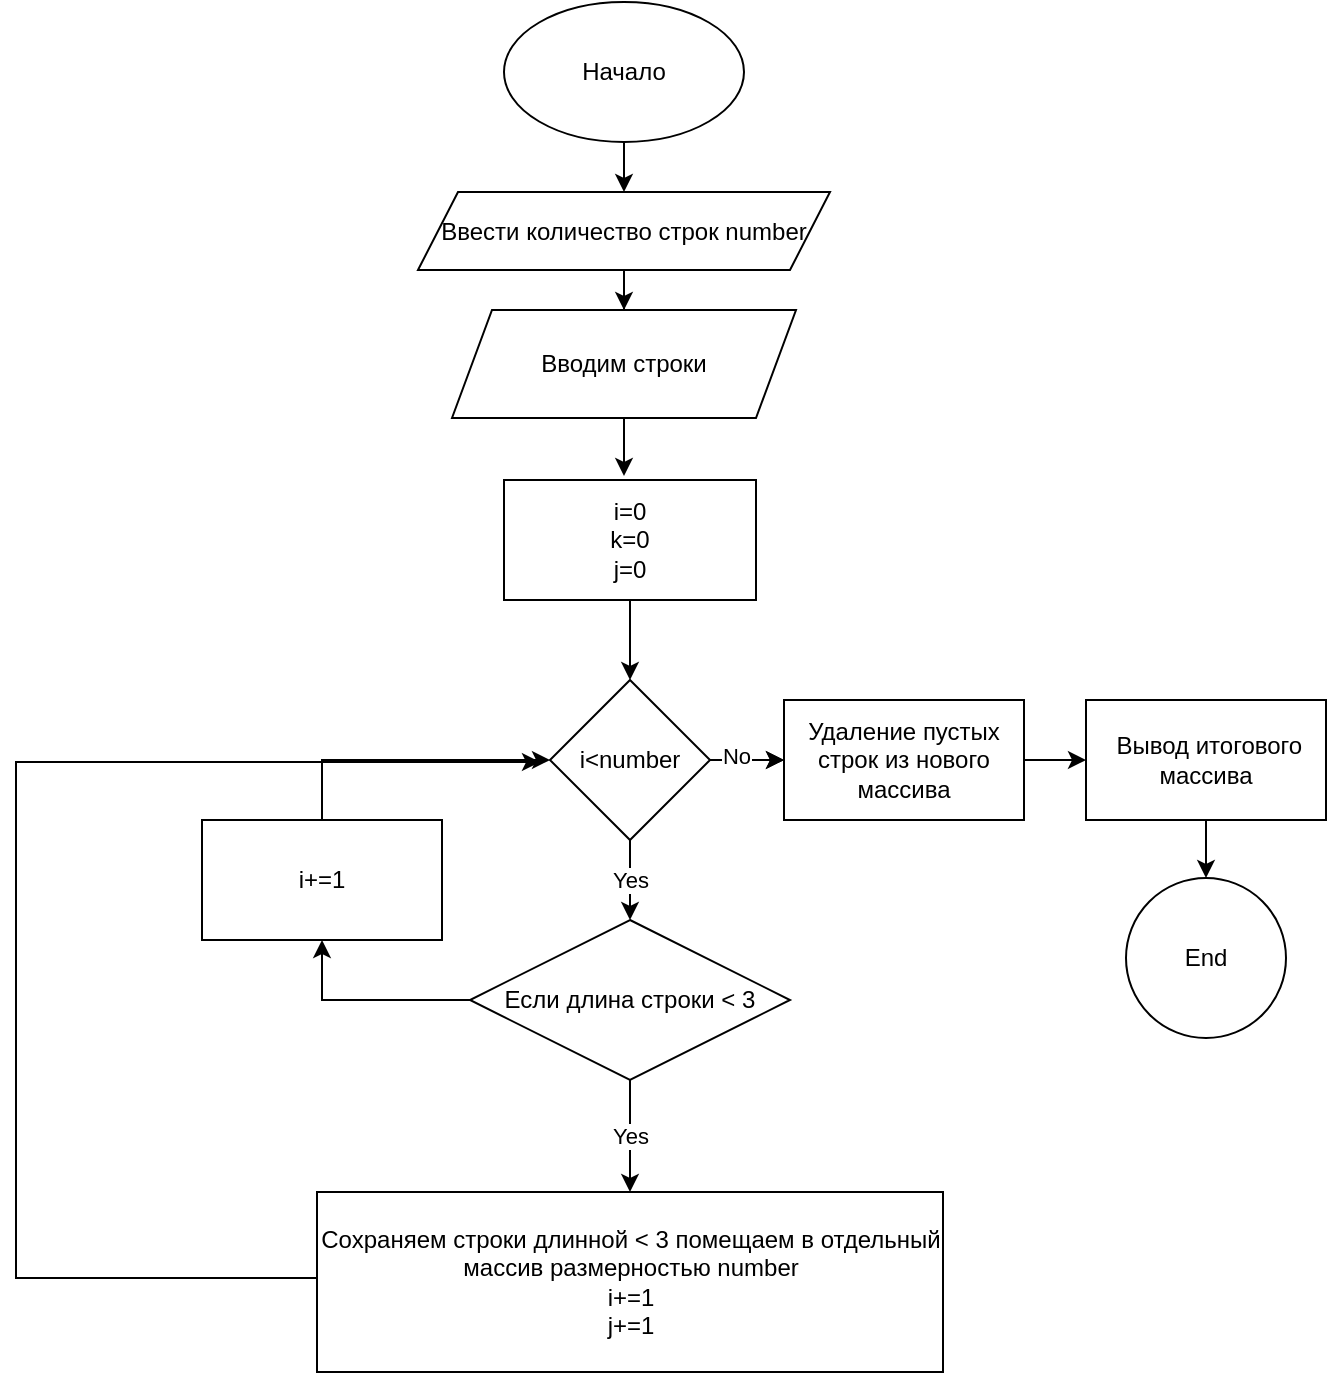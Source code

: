 <mxfile version="23.0.2" type="device">
  <diagram id="cOHuTP1pYgrvLO6Tfsh5" name="Страница — 1">
    <mxGraphModel dx="794" dy="412" grid="0" gridSize="10" guides="1" tooltips="1" connect="1" arrows="1" fold="1" page="1" pageScale="1" pageWidth="827" pageHeight="1169" math="0" shadow="0">
      <root>
        <mxCell id="0" />
        <mxCell id="1" parent="0" />
        <mxCell id="Wbz9XeCnoEIk-ah3k2y4-1" style="edgeStyle=orthogonalEdgeStyle;rounded=0;orthogonalLoop=1;jettySize=auto;html=1;entryX=0.5;entryY=0;entryDx=0;entryDy=0;" parent="1" source="cre11UN86rXWIP7FDUhN-1" target="cre11UN86rXWIP7FDUhN-3" edge="1">
          <mxGeometry relative="1" as="geometry" />
        </mxCell>
        <mxCell id="cre11UN86rXWIP7FDUhN-1" value="Начало" style="ellipse;whiteSpace=wrap;html=1;" parent="1" vertex="1">
          <mxGeometry x="351" y="11" width="120" height="70" as="geometry" />
        </mxCell>
        <mxCell id="Tlw1i-vuFKHMA6Sr1lG0-7" style="edgeStyle=orthogonalEdgeStyle;rounded=0;orthogonalLoop=1;jettySize=auto;html=1;entryX=0.5;entryY=0;entryDx=0;entryDy=0;" edge="1" parent="1" source="cre11UN86rXWIP7FDUhN-3" target="Tlw1i-vuFKHMA6Sr1lG0-6">
          <mxGeometry relative="1" as="geometry" />
        </mxCell>
        <mxCell id="cre11UN86rXWIP7FDUhN-3" value="Ввести количество строк number" style="shape=parallelogram;perimeter=parallelogramPerimeter;whiteSpace=wrap;html=1;fixedSize=1;" parent="1" vertex="1">
          <mxGeometry x="308" y="106" width="206" height="39" as="geometry" />
        </mxCell>
        <mxCell id="Wbz9XeCnoEIk-ah3k2y4-3" style="edgeStyle=orthogonalEdgeStyle;rounded=0;orthogonalLoop=1;jettySize=auto;html=1;entryX=0.5;entryY=0;entryDx=0;entryDy=0;" parent="1" source="cre11UN86rXWIP7FDUhN-7" target="cre11UN86rXWIP7FDUhN-9" edge="1">
          <mxGeometry relative="1" as="geometry" />
        </mxCell>
        <mxCell id="cre11UN86rXWIP7FDUhN-7" value="i=0&lt;br&gt;k=0&lt;br&gt;j=0" style="rounded=0;whiteSpace=wrap;html=1;" parent="1" vertex="1">
          <mxGeometry x="351" y="250" width="126" height="60" as="geometry" />
        </mxCell>
        <mxCell id="Wbz9XeCnoEIk-ah3k2y4-4" value="Yes" style="edgeStyle=orthogonalEdgeStyle;rounded=0;orthogonalLoop=1;jettySize=auto;html=1;entryX=0.5;entryY=0;entryDx=0;entryDy=0;" parent="1" source="cre11UN86rXWIP7FDUhN-9" target="cre11UN86rXWIP7FDUhN-10" edge="1">
          <mxGeometry relative="1" as="geometry" />
        </mxCell>
        <mxCell id="Wbz9XeCnoEIk-ah3k2y4-7" style="edgeStyle=orthogonalEdgeStyle;rounded=0;orthogonalLoop=1;jettySize=auto;html=1;entryX=0;entryY=0.5;entryDx=0;entryDy=0;" parent="1" source="cre11UN86rXWIP7FDUhN-9" target="Tlw1i-vuFKHMA6Sr1lG0-4" edge="1">
          <mxGeometry relative="1" as="geometry">
            <mxPoint x="473" y="390" as="targetPoint" />
          </mxGeometry>
        </mxCell>
        <mxCell id="Tlw1i-vuFKHMA6Sr1lG0-9" value="" style="edgeStyle=orthogonalEdgeStyle;rounded=0;orthogonalLoop=1;jettySize=auto;html=1;" edge="1" parent="1" source="cre11UN86rXWIP7FDUhN-9" target="Tlw1i-vuFKHMA6Sr1lG0-4">
          <mxGeometry relative="1" as="geometry" />
        </mxCell>
        <mxCell id="Tlw1i-vuFKHMA6Sr1lG0-10" value="No" style="edgeLabel;html=1;align=center;verticalAlign=middle;resizable=0;points=[];" vertex="1" connectable="0" parent="Tlw1i-vuFKHMA6Sr1lG0-9">
          <mxGeometry x="-0.411" y="2" relative="1" as="geometry">
            <mxPoint as="offset" />
          </mxGeometry>
        </mxCell>
        <mxCell id="cre11UN86rXWIP7FDUhN-9" value="i&amp;lt;number" style="rhombus;whiteSpace=wrap;html=1;" parent="1" vertex="1">
          <mxGeometry x="374" y="350" width="80" height="80" as="geometry" />
        </mxCell>
        <mxCell id="Wbz9XeCnoEIk-ah3k2y4-15" style="edgeStyle=orthogonalEdgeStyle;rounded=0;orthogonalLoop=1;jettySize=auto;html=1;entryX=0.5;entryY=1;entryDx=0;entryDy=0;" parent="1" source="cre11UN86rXWIP7FDUhN-10" target="Wbz9XeCnoEIk-ah3k2y4-14" edge="1">
          <mxGeometry relative="1" as="geometry">
            <mxPoint x="250" y="510" as="targetPoint" />
          </mxGeometry>
        </mxCell>
        <mxCell id="cre11UN86rXWIP7FDUhN-10" value="Если длина строки &amp;lt; 3" style="rhombus;whiteSpace=wrap;html=1;" parent="1" vertex="1">
          <mxGeometry x="334" y="470" width="160" height="80" as="geometry" />
        </mxCell>
        <mxCell id="Wbz9XeCnoEIk-ah3k2y4-8" style="edgeStyle=orthogonalEdgeStyle;rounded=0;orthogonalLoop=1;jettySize=auto;html=1;entryX=0.5;entryY=0;entryDx=0;entryDy=0;" parent="1" source="Wbz9XeCnoEIk-ah3k2y4-5" target="Wbz9XeCnoEIk-ah3k2y4-6" edge="1">
          <mxGeometry relative="1" as="geometry" />
        </mxCell>
        <mxCell id="Wbz9XeCnoEIk-ah3k2y4-5" value="&amp;nbsp;Вывод итогового массива" style="rounded=0;whiteSpace=wrap;html=1;" parent="1" vertex="1">
          <mxGeometry x="642" y="360" width="120" height="60" as="geometry" />
        </mxCell>
        <mxCell id="Wbz9XeCnoEIk-ah3k2y4-6" value="End" style="ellipse;whiteSpace=wrap;html=1;aspect=fixed;" parent="1" vertex="1">
          <mxGeometry x="662" y="449" width="80" height="80" as="geometry" />
        </mxCell>
        <mxCell id="Wbz9XeCnoEIk-ah3k2y4-9" value="Сохраняем строки длинной &amp;lt; 3 помещаем в отдельный массив размерностью number&lt;br&gt;i+=1&lt;br&gt;j+=1" style="rounded=0;whiteSpace=wrap;html=1;" parent="1" vertex="1">
          <mxGeometry x="257.5" y="606" width="313" height="90" as="geometry" />
        </mxCell>
        <mxCell id="Wbz9XeCnoEIk-ah3k2y4-10" value="Yes" style="edgeStyle=orthogonalEdgeStyle;rounded=0;orthogonalLoop=1;jettySize=auto;html=1;entryX=0.5;entryY=0;entryDx=0;entryDy=0;" parent="1" source="cre11UN86rXWIP7FDUhN-10" target="Wbz9XeCnoEIk-ah3k2y4-9" edge="1">
          <mxGeometry relative="1" as="geometry">
            <Array as="points">
              <mxPoint x="414" y="580" />
              <mxPoint x="414" y="580" />
            </Array>
          </mxGeometry>
        </mxCell>
        <mxCell id="Wbz9XeCnoEIk-ah3k2y4-16" style="edgeStyle=orthogonalEdgeStyle;rounded=0;orthogonalLoop=1;jettySize=auto;html=1;entryX=0;entryY=0.5;entryDx=0;entryDy=0;exitX=0.5;exitY=0;exitDx=0;exitDy=0;" parent="1" source="Wbz9XeCnoEIk-ah3k2y4-14" target="cre11UN86rXWIP7FDUhN-9" edge="1">
          <mxGeometry relative="1" as="geometry">
            <mxPoint x="260" y="400" as="targetPoint" />
          </mxGeometry>
        </mxCell>
        <mxCell id="Wbz9XeCnoEIk-ah3k2y4-14" value="i+=1" style="rounded=0;whiteSpace=wrap;html=1;" parent="1" vertex="1">
          <mxGeometry x="200" y="420" width="120" height="60" as="geometry" />
        </mxCell>
        <mxCell id="Tlw1i-vuFKHMA6Sr1lG0-2" style="edgeStyle=orthogonalEdgeStyle;rounded=0;orthogonalLoop=1;jettySize=auto;html=1;" edge="1" parent="1" source="Wbz9XeCnoEIk-ah3k2y4-9">
          <mxGeometry relative="1" as="geometry">
            <mxPoint x="369" y="391" as="targetPoint" />
            <Array as="points">
              <mxPoint x="107" y="649" />
              <mxPoint x="107" y="391" />
            </Array>
          </mxGeometry>
        </mxCell>
        <mxCell id="Tlw1i-vuFKHMA6Sr1lG0-5" style="edgeStyle=orthogonalEdgeStyle;rounded=0;orthogonalLoop=1;jettySize=auto;html=1;entryX=0;entryY=0.5;entryDx=0;entryDy=0;" edge="1" parent="1" source="Tlw1i-vuFKHMA6Sr1lG0-4" target="Wbz9XeCnoEIk-ah3k2y4-5">
          <mxGeometry relative="1" as="geometry" />
        </mxCell>
        <mxCell id="Tlw1i-vuFKHMA6Sr1lG0-4" value="Удаление пустых строк из нового массива" style="rounded=0;whiteSpace=wrap;html=1;" vertex="1" parent="1">
          <mxGeometry x="491" y="360" width="120" height="60" as="geometry" />
        </mxCell>
        <mxCell id="Tlw1i-vuFKHMA6Sr1lG0-8" style="edgeStyle=orthogonalEdgeStyle;rounded=0;orthogonalLoop=1;jettySize=auto;html=1;" edge="1" parent="1" source="Tlw1i-vuFKHMA6Sr1lG0-6">
          <mxGeometry relative="1" as="geometry">
            <mxPoint x="411" y="248" as="targetPoint" />
          </mxGeometry>
        </mxCell>
        <mxCell id="Tlw1i-vuFKHMA6Sr1lG0-6" value="Вводим строки" style="shape=parallelogram;perimeter=parallelogramPerimeter;whiteSpace=wrap;html=1;fixedSize=1;" vertex="1" parent="1">
          <mxGeometry x="325" y="165" width="172" height="54" as="geometry" />
        </mxCell>
      </root>
    </mxGraphModel>
  </diagram>
</mxfile>
